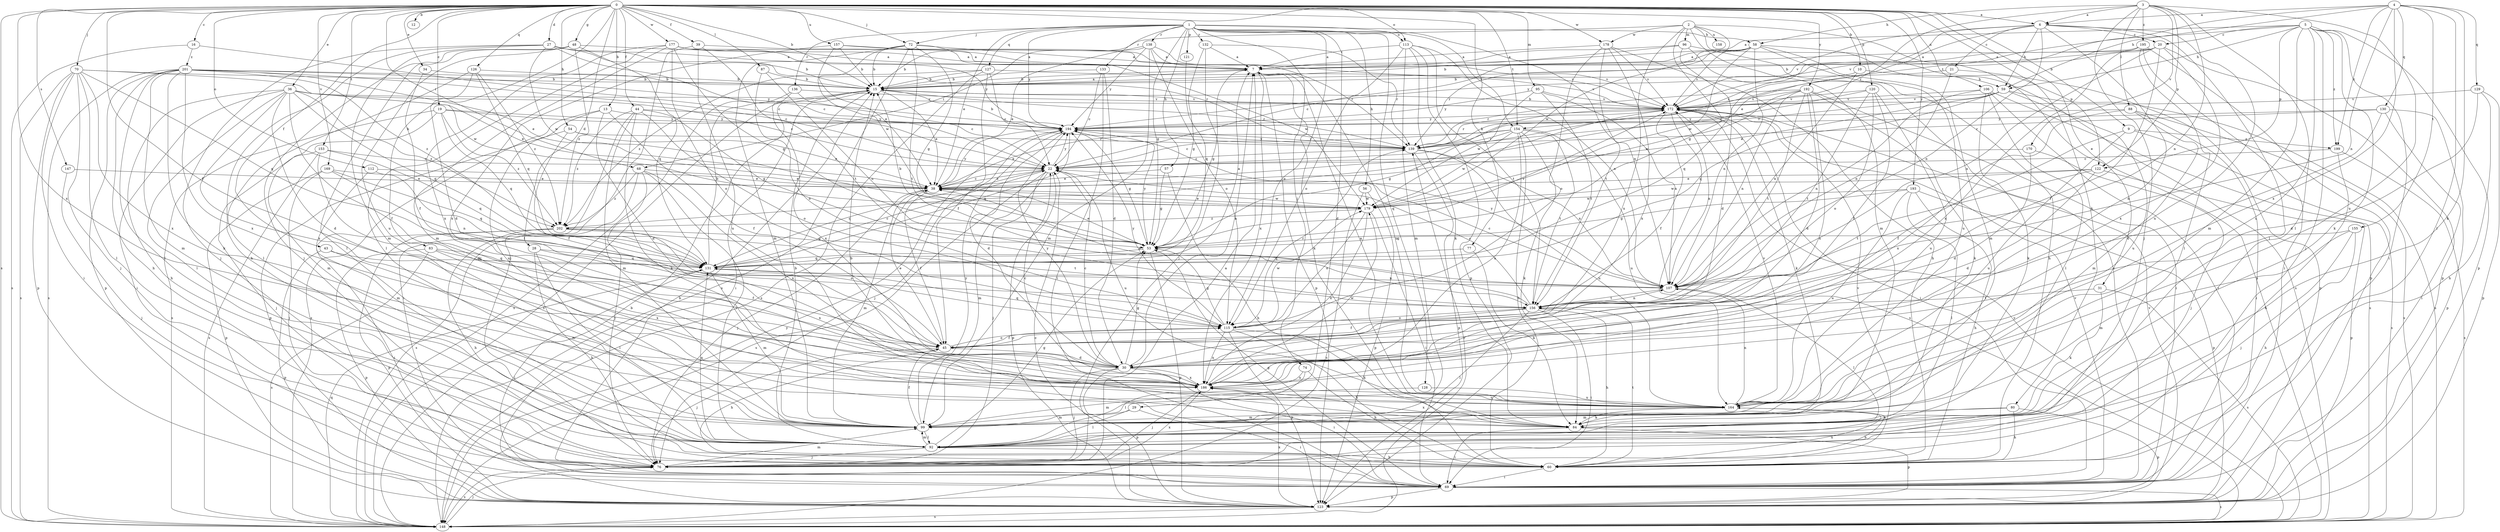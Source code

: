 strict digraph  {
0;
1;
2;
3;
4;
5;
6;
7;
9;
10;
12;
13;
15;
16;
19;
20;
21;
22;
27;
28;
29;
30;
31;
34;
36;
38;
39;
43;
44;
45;
48;
53;
54;
56;
57;
58;
59;
60;
68;
69;
70;
72;
74;
76;
77;
80;
83;
84;
87;
88;
92;
95;
96;
99;
106;
107;
112;
113;
115;
120;
121;
122;
123;
126;
127;
128;
129;
130;
131;
132;
133;
136;
138;
139;
147;
148;
153;
154;
155;
156;
157;
158;
164;
169;
170;
172;
177;
178;
179;
186;
192;
193;
194;
195;
199;
201;
202;
0 -> 6  [label=a];
0 -> 9  [label=b];
0 -> 10  [label=b];
0 -> 12  [label=b];
0 -> 13  [label=b];
0 -> 15  [label=b];
0 -> 16  [label=c];
0 -> 19  [label=c];
0 -> 27  [label=d];
0 -> 28  [label=d];
0 -> 31  [label=e];
0 -> 34  [label=e];
0 -> 36  [label=e];
0 -> 39  [label=f];
0 -> 43  [label=f];
0 -> 44  [label=f];
0 -> 45  [label=f];
0 -> 48  [label=g];
0 -> 54  [label=h];
0 -> 68  [label=i];
0 -> 70  [label=j];
0 -> 72  [label=j];
0 -> 77  [label=k];
0 -> 80  [label=k];
0 -> 83  [label=k];
0 -> 87  [label=l];
0 -> 95  [label=m];
0 -> 106  [label=n];
0 -> 112  [label=o];
0 -> 113  [label=o];
0 -> 120  [label=p];
0 -> 126  [label=q];
0 -> 147  [label=s];
0 -> 148  [label=s];
0 -> 153  [label=t];
0 -> 154  [label=t];
0 -> 157  [label=u];
0 -> 169  [label=v];
0 -> 177  [label=w];
0 -> 178  [label=w];
0 -> 186  [label=x];
0 -> 192  [label=y];
0 -> 193  [label=y];
1 -> 29  [label=d];
1 -> 38  [label=e];
1 -> 53  [label=g];
1 -> 56  [label=h];
1 -> 57  [label=h];
1 -> 58  [label=h];
1 -> 72  [label=j];
1 -> 74  [label=j];
1 -> 107  [label=n];
1 -> 113  [label=o];
1 -> 115  [label=o];
1 -> 121  [label=p];
1 -> 127  [label=q];
1 -> 128  [label=q];
1 -> 132  [label=r];
1 -> 133  [label=r];
1 -> 136  [label=r];
1 -> 138  [label=r];
1 -> 154  [label=t];
1 -> 194  [label=y];
2 -> 53  [label=g];
2 -> 68  [label=i];
2 -> 96  [label=m];
2 -> 99  [label=m];
2 -> 122  [label=p];
2 -> 148  [label=s];
2 -> 158  [label=u];
2 -> 178  [label=w];
2 -> 179  [label=w];
2 -> 186  [label=x];
3 -> 6  [label=a];
3 -> 58  [label=h];
3 -> 76  [label=j];
3 -> 88  [label=l];
3 -> 92  [label=l];
3 -> 107  [label=n];
3 -> 122  [label=p];
3 -> 139  [label=r];
3 -> 164  [label=u];
3 -> 170  [label=v];
3 -> 195  [label=z];
4 -> 6  [label=a];
4 -> 59  [label=h];
4 -> 84  [label=k];
4 -> 92  [label=l];
4 -> 107  [label=n];
4 -> 129  [label=q];
4 -> 130  [label=q];
4 -> 154  [label=t];
4 -> 155  [label=t];
4 -> 186  [label=x];
4 -> 199  [label=z];
5 -> 7  [label=a];
5 -> 20  [label=c];
5 -> 59  [label=h];
5 -> 69  [label=i];
5 -> 76  [label=j];
5 -> 84  [label=k];
5 -> 99  [label=m];
5 -> 122  [label=p];
5 -> 123  [label=p];
5 -> 164  [label=u];
5 -> 172  [label=v];
5 -> 199  [label=z];
6 -> 20  [label=c];
6 -> 21  [label=c];
6 -> 22  [label=c];
6 -> 30  [label=d];
6 -> 38  [label=e];
6 -> 59  [label=h];
6 -> 92  [label=l];
6 -> 107  [label=n];
6 -> 164  [label=u];
6 -> 172  [label=v];
7 -> 15  [label=b];
7 -> 53  [label=g];
7 -> 84  [label=k];
7 -> 123  [label=p];
7 -> 164  [label=u];
7 -> 186  [label=x];
9 -> 45  [label=f];
9 -> 148  [label=s];
9 -> 164  [label=u];
9 -> 199  [label=z];
10 -> 59  [label=h];
10 -> 107  [label=n];
10 -> 131  [label=q];
13 -> 30  [label=d];
13 -> 45  [label=f];
13 -> 148  [label=s];
13 -> 164  [label=u];
13 -> 194  [label=y];
15 -> 7  [label=a];
15 -> 38  [label=e];
15 -> 69  [label=i];
15 -> 139  [label=r];
15 -> 148  [label=s];
15 -> 172  [label=v];
16 -> 22  [label=c];
16 -> 148  [label=s];
16 -> 201  [label=z];
19 -> 99  [label=m];
19 -> 131  [label=q];
19 -> 139  [label=r];
19 -> 148  [label=s];
19 -> 194  [label=y];
19 -> 202  [label=z];
20 -> 7  [label=a];
20 -> 15  [label=b];
20 -> 45  [label=f];
20 -> 107  [label=n];
20 -> 123  [label=p];
20 -> 186  [label=x];
20 -> 194  [label=y];
21 -> 15  [label=b];
21 -> 107  [label=n];
21 -> 123  [label=p];
22 -> 38  [label=e];
22 -> 76  [label=j];
22 -> 99  [label=m];
22 -> 123  [label=p];
22 -> 131  [label=q];
22 -> 148  [label=s];
22 -> 164  [label=u];
22 -> 194  [label=y];
27 -> 7  [label=a];
27 -> 15  [label=b];
27 -> 22  [label=c];
27 -> 60  [label=h];
27 -> 76  [label=j];
27 -> 99  [label=m];
27 -> 139  [label=r];
27 -> 179  [label=w];
28 -> 60  [label=h];
28 -> 92  [label=l];
28 -> 131  [label=q];
28 -> 186  [label=x];
29 -> 69  [label=i];
29 -> 92  [label=l];
29 -> 99  [label=m];
30 -> 7  [label=a];
30 -> 22  [label=c];
30 -> 53  [label=g];
30 -> 69  [label=i];
30 -> 76  [label=j];
30 -> 123  [label=p];
30 -> 186  [label=x];
30 -> 194  [label=y];
31 -> 84  [label=k];
31 -> 148  [label=s];
31 -> 156  [label=t];
34 -> 15  [label=b];
34 -> 45  [label=f];
36 -> 22  [label=c];
36 -> 30  [label=d];
36 -> 38  [label=e];
36 -> 45  [label=f];
36 -> 60  [label=h];
36 -> 69  [label=i];
36 -> 92  [label=l];
36 -> 131  [label=q];
36 -> 172  [label=v];
36 -> 186  [label=x];
36 -> 202  [label=z];
38 -> 22  [label=c];
38 -> 45  [label=f];
38 -> 76  [label=j];
38 -> 99  [label=m];
38 -> 179  [label=w];
38 -> 194  [label=y];
39 -> 7  [label=a];
39 -> 76  [label=j];
39 -> 156  [label=t];
39 -> 164  [label=u];
43 -> 99  [label=m];
43 -> 123  [label=p];
43 -> 131  [label=q];
44 -> 53  [label=g];
44 -> 69  [label=i];
44 -> 84  [label=k];
44 -> 99  [label=m];
44 -> 115  [label=o];
44 -> 194  [label=y];
44 -> 202  [label=z];
45 -> 30  [label=d];
45 -> 38  [label=e];
45 -> 60  [label=h];
45 -> 76  [label=j];
45 -> 115  [label=o];
48 -> 7  [label=a];
48 -> 76  [label=j];
48 -> 92  [label=l];
48 -> 131  [label=q];
48 -> 164  [label=u];
48 -> 202  [label=z];
53 -> 15  [label=b];
53 -> 38  [label=e];
53 -> 123  [label=p];
53 -> 131  [label=q];
53 -> 172  [label=v];
53 -> 194  [label=y];
54 -> 38  [label=e];
54 -> 45  [label=f];
54 -> 123  [label=p];
54 -> 139  [label=r];
56 -> 123  [label=p];
56 -> 148  [label=s];
56 -> 179  [label=w];
57 -> 38  [label=e];
57 -> 53  [label=g];
57 -> 60  [label=h];
58 -> 7  [label=a];
58 -> 22  [label=c];
58 -> 99  [label=m];
58 -> 107  [label=n];
58 -> 139  [label=r];
58 -> 148  [label=s];
58 -> 164  [label=u];
58 -> 172  [label=v];
58 -> 179  [label=w];
59 -> 38  [label=e];
59 -> 131  [label=q];
59 -> 139  [label=r];
59 -> 148  [label=s];
59 -> 164  [label=u];
59 -> 172  [label=v];
60 -> 69  [label=i];
60 -> 156  [label=t];
60 -> 164  [label=u];
60 -> 172  [label=v];
68 -> 38  [label=e];
68 -> 76  [label=j];
68 -> 92  [label=l];
68 -> 148  [label=s];
68 -> 186  [label=x];
68 -> 202  [label=z];
69 -> 53  [label=g];
69 -> 123  [label=p];
69 -> 148  [label=s];
69 -> 172  [label=v];
70 -> 15  [label=b];
70 -> 69  [label=i];
70 -> 76  [label=j];
70 -> 92  [label=l];
70 -> 123  [label=p];
70 -> 131  [label=q];
70 -> 148  [label=s];
70 -> 179  [label=w];
70 -> 186  [label=x];
72 -> 7  [label=a];
72 -> 15  [label=b];
72 -> 38  [label=e];
72 -> 53  [label=g];
72 -> 99  [label=m];
72 -> 148  [label=s];
72 -> 156  [label=t];
72 -> 179  [label=w];
74 -> 60  [label=h];
74 -> 92  [label=l];
74 -> 186  [label=x];
76 -> 7  [label=a];
76 -> 99  [label=m];
76 -> 148  [label=s];
76 -> 186  [label=x];
77 -> 84  [label=k];
77 -> 131  [label=q];
80 -> 60  [label=h];
80 -> 84  [label=k];
80 -> 99  [label=m];
80 -> 123  [label=p];
83 -> 45  [label=f];
83 -> 123  [label=p];
83 -> 131  [label=q];
83 -> 148  [label=s];
83 -> 186  [label=x];
84 -> 15  [label=b];
84 -> 69  [label=i];
84 -> 123  [label=p];
84 -> 186  [label=x];
87 -> 15  [label=b];
87 -> 107  [label=n];
87 -> 115  [label=o];
88 -> 69  [label=i];
88 -> 99  [label=m];
88 -> 148  [label=s];
88 -> 186  [label=x];
88 -> 194  [label=y];
92 -> 15  [label=b];
92 -> 53  [label=g];
92 -> 60  [label=h];
92 -> 76  [label=j];
92 -> 99  [label=m];
92 -> 131  [label=q];
95 -> 107  [label=n];
95 -> 156  [label=t];
95 -> 172  [label=v];
95 -> 179  [label=w];
95 -> 194  [label=y];
96 -> 7  [label=a];
96 -> 15  [label=b];
96 -> 30  [label=d];
96 -> 60  [label=h];
96 -> 69  [label=i];
99 -> 45  [label=f];
99 -> 92  [label=l];
99 -> 194  [label=y];
106 -> 69  [label=i];
106 -> 84  [label=k];
106 -> 92  [label=l];
106 -> 107  [label=n];
106 -> 148  [label=s];
106 -> 172  [label=v];
107 -> 22  [label=c];
107 -> 92  [label=l];
107 -> 156  [label=t];
107 -> 194  [label=y];
112 -> 38  [label=e];
112 -> 99  [label=m];
112 -> 156  [label=t];
113 -> 7  [label=a];
113 -> 84  [label=k];
113 -> 99  [label=m];
113 -> 107  [label=n];
113 -> 115  [label=o];
113 -> 123  [label=p];
113 -> 156  [label=t];
115 -> 45  [label=f];
115 -> 53  [label=g];
115 -> 60  [label=h];
115 -> 84  [label=k];
115 -> 123  [label=p];
115 -> 131  [label=q];
115 -> 139  [label=r];
115 -> 179  [label=w];
115 -> 186  [label=x];
115 -> 194  [label=y];
120 -> 45  [label=f];
120 -> 115  [label=o];
120 -> 139  [label=r];
120 -> 156  [label=t];
120 -> 164  [label=u];
120 -> 172  [label=v];
121 -> 131  [label=q];
122 -> 30  [label=d];
122 -> 38  [label=e];
122 -> 123  [label=p];
122 -> 156  [label=t];
122 -> 179  [label=w];
123 -> 15  [label=b];
123 -> 22  [label=c];
123 -> 148  [label=s];
123 -> 172  [label=v];
123 -> 186  [label=x];
126 -> 15  [label=b];
126 -> 30  [label=d];
126 -> 92  [label=l];
126 -> 131  [label=q];
126 -> 202  [label=z];
127 -> 15  [label=b];
127 -> 22  [label=c];
127 -> 45  [label=f];
127 -> 148  [label=s];
127 -> 172  [label=v];
127 -> 202  [label=z];
128 -> 99  [label=m];
128 -> 164  [label=u];
129 -> 30  [label=d];
129 -> 60  [label=h];
129 -> 123  [label=p];
129 -> 172  [label=v];
130 -> 30  [label=d];
130 -> 69  [label=i];
130 -> 123  [label=p];
130 -> 139  [label=r];
130 -> 194  [label=y];
131 -> 7  [label=a];
131 -> 15  [label=b];
131 -> 22  [label=c];
131 -> 69  [label=i];
131 -> 99  [label=m];
131 -> 107  [label=n];
132 -> 7  [label=a];
132 -> 53  [label=g];
132 -> 76  [label=j];
132 -> 139  [label=r];
133 -> 15  [label=b];
133 -> 22  [label=c];
133 -> 30  [label=d];
133 -> 69  [label=i];
136 -> 22  [label=c];
136 -> 148  [label=s];
136 -> 172  [label=v];
136 -> 186  [label=x];
138 -> 7  [label=a];
138 -> 15  [label=b];
138 -> 38  [label=e];
138 -> 99  [label=m];
138 -> 115  [label=o];
138 -> 139  [label=r];
138 -> 194  [label=y];
139 -> 22  [label=c];
139 -> 107  [label=n];
139 -> 123  [label=p];
139 -> 164  [label=u];
139 -> 194  [label=y];
147 -> 38  [label=e];
147 -> 76  [label=j];
148 -> 15  [label=b];
148 -> 76  [label=j];
148 -> 131  [label=q];
148 -> 139  [label=r];
148 -> 172  [label=v];
148 -> 194  [label=y];
153 -> 22  [label=c];
153 -> 30  [label=d];
153 -> 76  [label=j];
153 -> 131  [label=q];
153 -> 148  [label=s];
154 -> 22  [label=c];
154 -> 38  [label=e];
154 -> 60  [label=h];
154 -> 84  [label=k];
154 -> 139  [label=r];
154 -> 156  [label=t];
154 -> 164  [label=u];
154 -> 179  [label=w];
154 -> 186  [label=x];
155 -> 53  [label=g];
155 -> 60  [label=h];
155 -> 76  [label=j];
155 -> 99  [label=m];
156 -> 22  [label=c];
156 -> 38  [label=e];
156 -> 45  [label=f];
156 -> 60  [label=h];
156 -> 69  [label=i];
156 -> 92  [label=l];
156 -> 107  [label=n];
156 -> 115  [label=o];
157 -> 7  [label=a];
157 -> 15  [label=b];
157 -> 172  [label=v];
157 -> 179  [label=w];
157 -> 186  [label=x];
164 -> 7  [label=a];
164 -> 60  [label=h];
164 -> 84  [label=k];
164 -> 99  [label=m];
164 -> 107  [label=n];
164 -> 172  [label=v];
169 -> 38  [label=e];
169 -> 76  [label=j];
169 -> 107  [label=n];
169 -> 123  [label=p];
169 -> 131  [label=q];
170 -> 22  [label=c];
170 -> 30  [label=d];
170 -> 76  [label=j];
172 -> 15  [label=b];
172 -> 45  [label=f];
172 -> 53  [label=g];
172 -> 69  [label=i];
172 -> 84  [label=k];
172 -> 107  [label=n];
172 -> 139  [label=r];
172 -> 148  [label=s];
172 -> 194  [label=y];
177 -> 7  [label=a];
177 -> 53  [label=g];
177 -> 92  [label=l];
177 -> 99  [label=m];
177 -> 115  [label=o];
177 -> 172  [label=v];
177 -> 186  [label=x];
177 -> 194  [label=y];
178 -> 7  [label=a];
178 -> 60  [label=h];
178 -> 115  [label=o];
178 -> 156  [label=t];
178 -> 172  [label=v];
178 -> 186  [label=x];
179 -> 38  [label=e];
179 -> 69  [label=i];
179 -> 115  [label=o];
179 -> 186  [label=x];
179 -> 202  [label=z];
186 -> 22  [label=c];
186 -> 76  [label=j];
186 -> 164  [label=u];
186 -> 179  [label=w];
192 -> 30  [label=d];
192 -> 69  [label=i];
192 -> 84  [label=k];
192 -> 107  [label=n];
192 -> 139  [label=r];
192 -> 156  [label=t];
192 -> 172  [label=v];
192 -> 179  [label=w];
192 -> 186  [label=x];
193 -> 53  [label=g];
193 -> 60  [label=h];
193 -> 92  [label=l];
193 -> 123  [label=p];
193 -> 164  [label=u];
193 -> 179  [label=w];
194 -> 15  [label=b];
194 -> 30  [label=d];
194 -> 53  [label=g];
194 -> 76  [label=j];
194 -> 131  [label=q];
194 -> 139  [label=r];
195 -> 7  [label=a];
195 -> 69  [label=i];
195 -> 92  [label=l];
195 -> 123  [label=p];
195 -> 186  [label=x];
199 -> 22  [label=c];
199 -> 60  [label=h];
199 -> 148  [label=s];
201 -> 15  [label=b];
201 -> 22  [label=c];
201 -> 38  [label=e];
201 -> 60  [label=h];
201 -> 84  [label=k];
201 -> 92  [label=l];
201 -> 99  [label=m];
201 -> 123  [label=p];
201 -> 148  [label=s];
201 -> 186  [label=x];
201 -> 194  [label=y];
201 -> 202  [label=z];
202 -> 53  [label=g];
202 -> 60  [label=h];
202 -> 69  [label=i];
202 -> 115  [label=o];
202 -> 123  [label=p];
202 -> 156  [label=t];
202 -> 172  [label=v];
}
